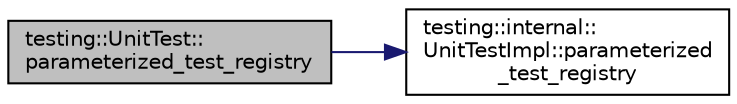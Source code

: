 digraph "testing::UnitTest::parameterized_test_registry"
{
 // LATEX_PDF_SIZE
  bgcolor="transparent";
  edge [fontname="Helvetica",fontsize="10",labelfontname="Helvetica",labelfontsize="10"];
  node [fontname="Helvetica",fontsize="10",shape=record];
  rankdir="LR";
  Node1 [label="testing::UnitTest::\lparameterized_test_registry",height=0.2,width=0.4,color="black", fillcolor="grey75", style="filled", fontcolor="black",tooltip=" "];
  Node1 -> Node2 [color="midnightblue",fontsize="10",style="solid",fontname="Helvetica"];
  Node2 [label="testing::internal::\lUnitTestImpl::parameterized\l_test_registry",height=0.2,width=0.4,color="black",URL="$classtesting_1_1internal_1_1UnitTestImpl.html#a7ec0774316ff670f3701903e0e817e59",tooltip=" "];
}
